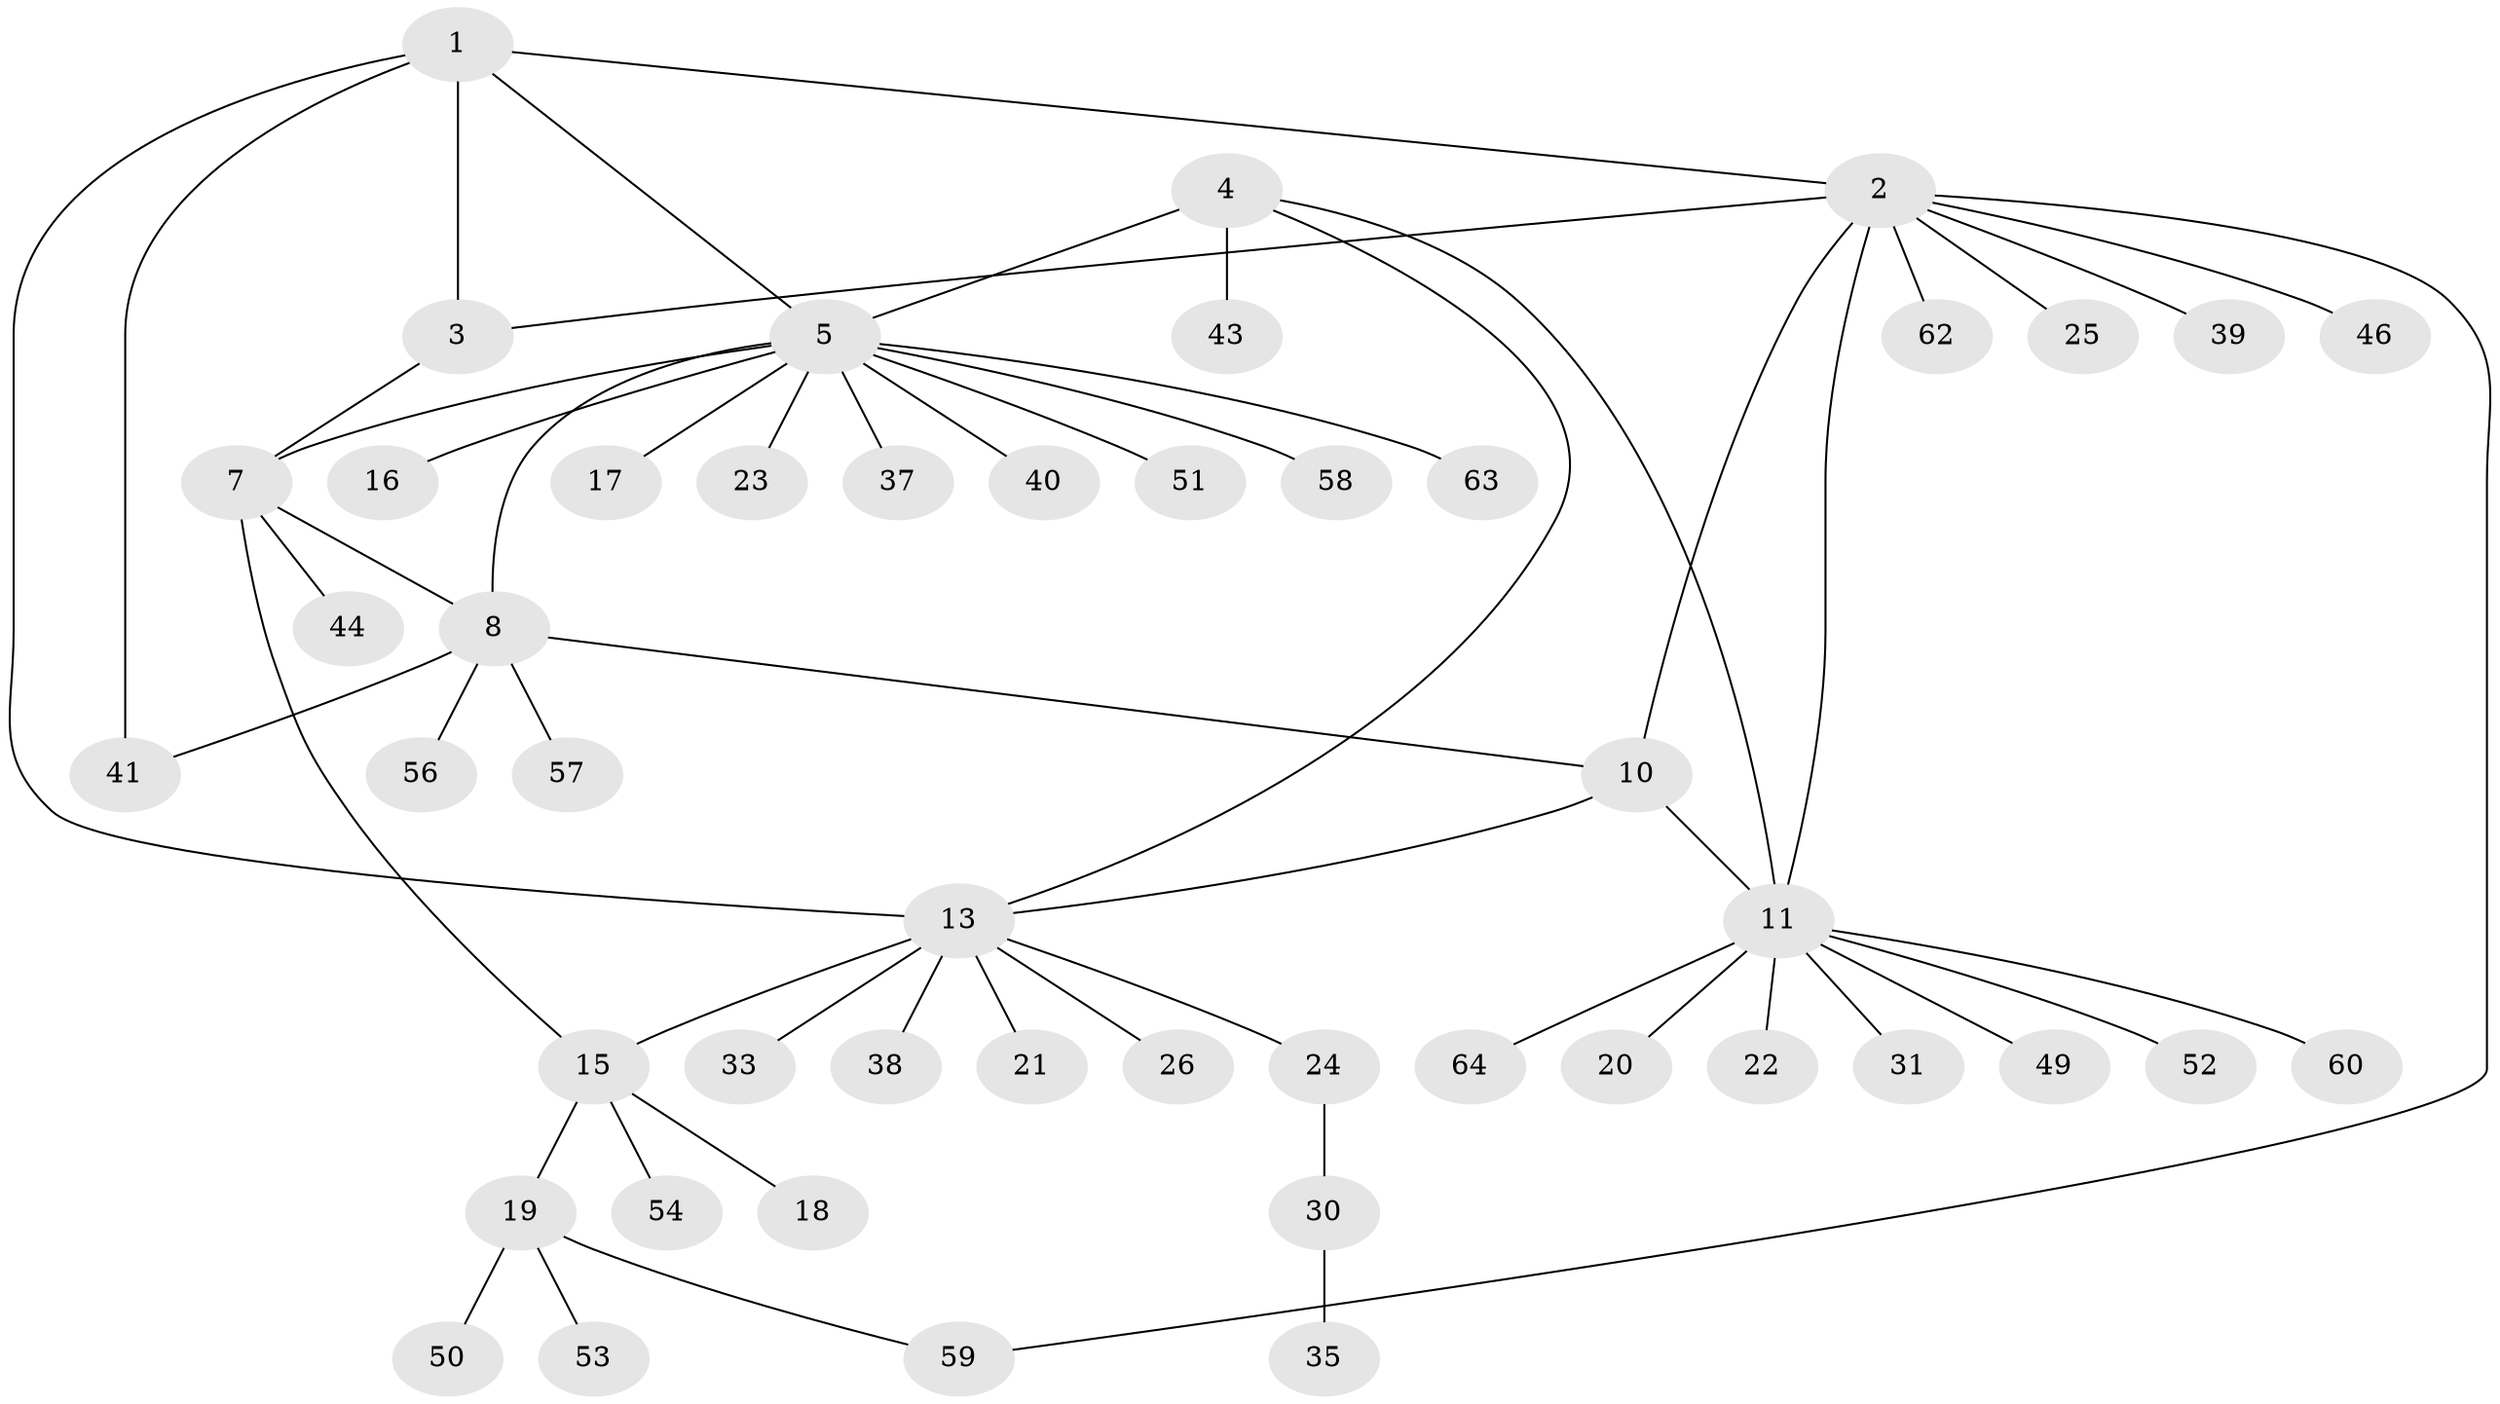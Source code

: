 // original degree distribution, {6: 0.07692307692307693, 7: 0.03076923076923077, 4: 0.046153846153846156, 8: 0.03076923076923077, 3: 0.06153846153846154, 5: 0.03076923076923077, 11: 0.015384615384615385, 1: 0.6, 2: 0.1076923076923077}
// Generated by graph-tools (version 1.1) at 2025/11/02/27/25 16:11:31]
// undirected, 48 vertices, 58 edges
graph export_dot {
graph [start="1"]
  node [color=gray90,style=filled];
  1 [super="+65"];
  2 [super="+12"];
  3 [super="+27"];
  4 [super="+6"];
  5 [super="+9"];
  7 [super="+29"];
  8 [super="+36"];
  10 [super="+28"];
  11 [super="+42"];
  13 [super="+14"];
  15 [super="+45"];
  16;
  17;
  18;
  19 [super="+47"];
  20;
  21;
  22;
  23;
  24 [super="+34"];
  25;
  26;
  30 [super="+32"];
  31;
  33 [super="+55"];
  35 [super="+61"];
  37;
  38;
  39;
  40 [super="+48"];
  41;
  43;
  44;
  46;
  49;
  50;
  51;
  52;
  53;
  54;
  56;
  57;
  58;
  59;
  60;
  62;
  63;
  64;
  1 -- 2;
  1 -- 3;
  1 -- 5;
  1 -- 13;
  1 -- 41;
  2 -- 3;
  2 -- 25;
  2 -- 46;
  2 -- 59;
  2 -- 39;
  2 -- 10 [weight=2];
  2 -- 11;
  2 -- 62;
  3 -- 7;
  4 -- 5 [weight=2];
  4 -- 43;
  4 -- 13;
  4 -- 11;
  5 -- 16;
  5 -- 17;
  5 -- 37;
  5 -- 7;
  5 -- 8 [weight=2];
  5 -- 40;
  5 -- 51;
  5 -- 23;
  5 -- 58;
  5 -- 63;
  7 -- 8;
  7 -- 15;
  7 -- 44;
  8 -- 10;
  8 -- 41;
  8 -- 57;
  8 -- 56;
  10 -- 11;
  10 -- 13;
  11 -- 20;
  11 -- 22;
  11 -- 31;
  11 -- 49;
  11 -- 52;
  11 -- 60;
  11 -- 64;
  13 -- 15 [weight=2];
  13 -- 24;
  13 -- 33;
  13 -- 38;
  13 -- 26;
  13 -- 21;
  15 -- 18;
  15 -- 19;
  15 -- 54;
  19 -- 53;
  19 -- 59;
  19 -- 50;
  24 -- 30;
  30 -- 35;
}
